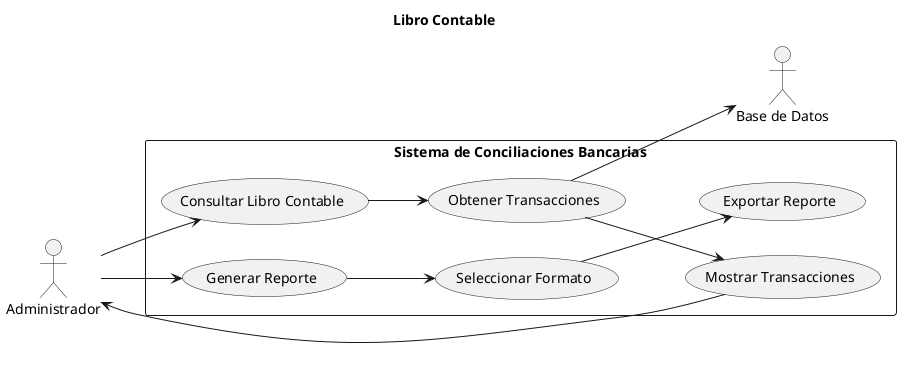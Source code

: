 @startuml LibroContable
title Libro Contable
left to right direction

actor Administrador as admin
actor "Base de Datos" as db

rectangle "Sistema de Conciliaciones Bancarias" {
    admin --> (Consultar Libro Contable)

    (Consultar Libro Contable) --> (Obtener Transacciones)
    (Obtener Transacciones) --> db

    (Obtener Transacciones) --> (Mostrar Transacciones)
    (Mostrar Transacciones) --> admin

    admin --> (Generar Reporte)
    (Generar Reporte) --> (Seleccionar Formato)
    (Seleccionar Formato) --> (Exportar Reporte)
}

@enduml